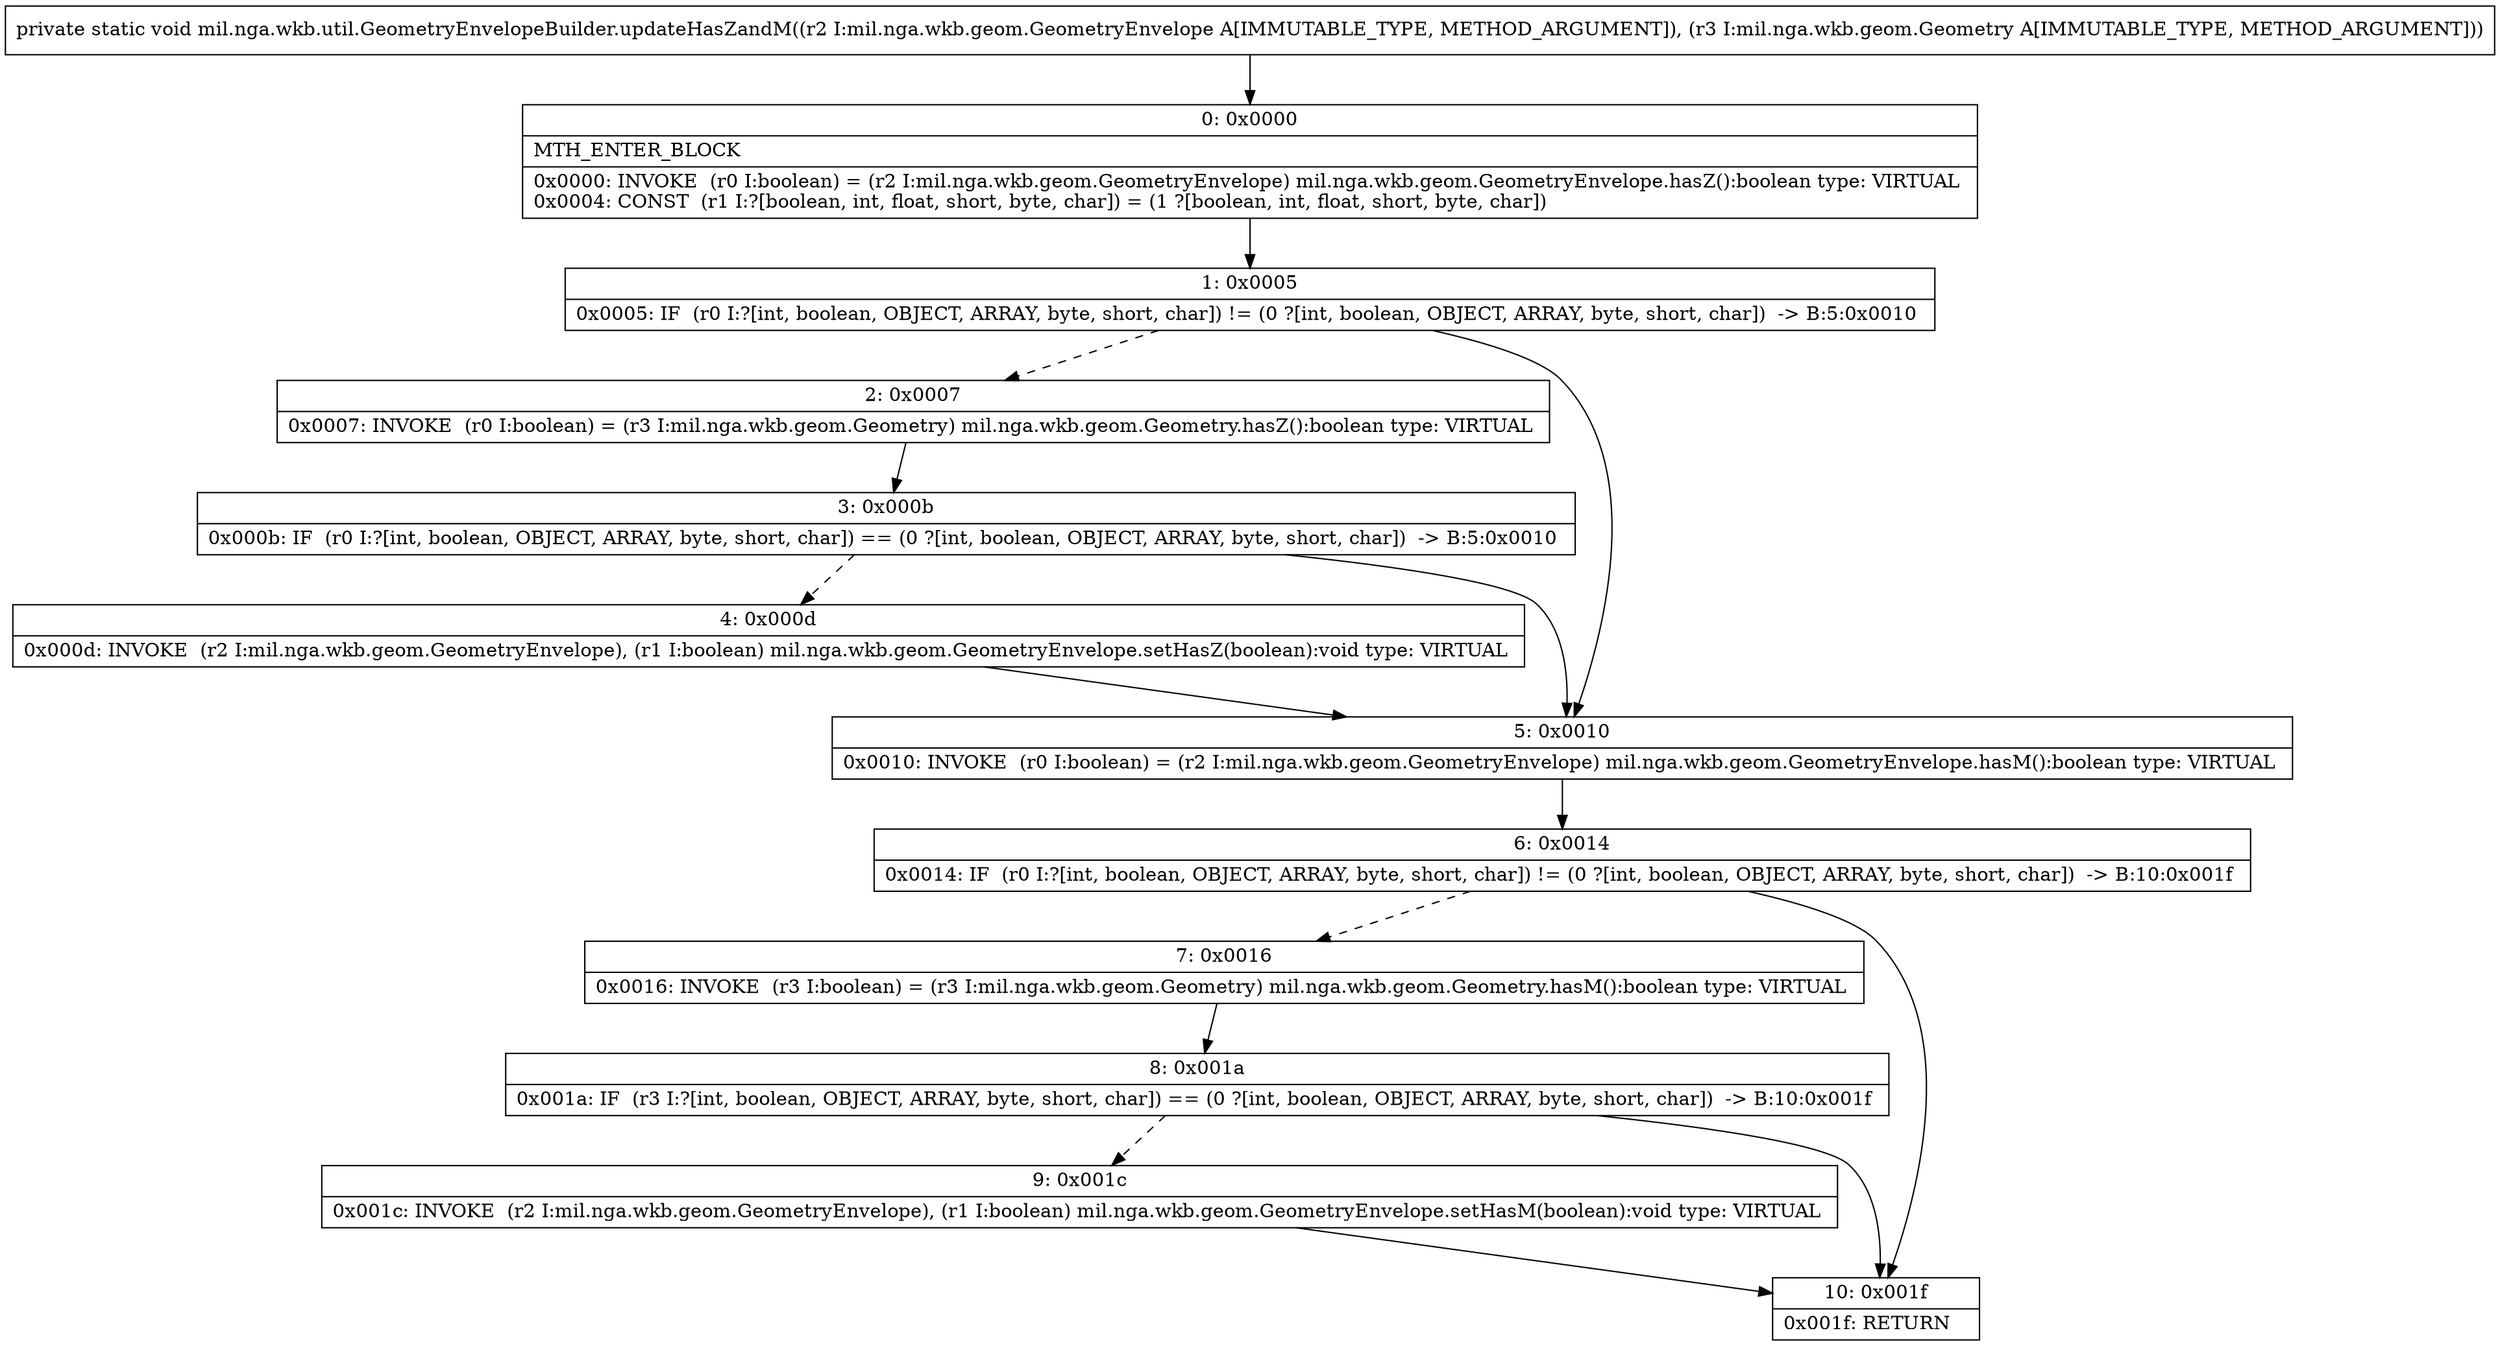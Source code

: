 digraph "CFG formil.nga.wkb.util.GeometryEnvelopeBuilder.updateHasZandM(Lmil\/nga\/wkb\/geom\/GeometryEnvelope;Lmil\/nga\/wkb\/geom\/Geometry;)V" {
Node_0 [shape=record,label="{0\:\ 0x0000|MTH_ENTER_BLOCK\l|0x0000: INVOKE  (r0 I:boolean) = (r2 I:mil.nga.wkb.geom.GeometryEnvelope) mil.nga.wkb.geom.GeometryEnvelope.hasZ():boolean type: VIRTUAL \l0x0004: CONST  (r1 I:?[boolean, int, float, short, byte, char]) = (1 ?[boolean, int, float, short, byte, char]) \l}"];
Node_1 [shape=record,label="{1\:\ 0x0005|0x0005: IF  (r0 I:?[int, boolean, OBJECT, ARRAY, byte, short, char]) != (0 ?[int, boolean, OBJECT, ARRAY, byte, short, char])  \-\> B:5:0x0010 \l}"];
Node_2 [shape=record,label="{2\:\ 0x0007|0x0007: INVOKE  (r0 I:boolean) = (r3 I:mil.nga.wkb.geom.Geometry) mil.nga.wkb.geom.Geometry.hasZ():boolean type: VIRTUAL \l}"];
Node_3 [shape=record,label="{3\:\ 0x000b|0x000b: IF  (r0 I:?[int, boolean, OBJECT, ARRAY, byte, short, char]) == (0 ?[int, boolean, OBJECT, ARRAY, byte, short, char])  \-\> B:5:0x0010 \l}"];
Node_4 [shape=record,label="{4\:\ 0x000d|0x000d: INVOKE  (r2 I:mil.nga.wkb.geom.GeometryEnvelope), (r1 I:boolean) mil.nga.wkb.geom.GeometryEnvelope.setHasZ(boolean):void type: VIRTUAL \l}"];
Node_5 [shape=record,label="{5\:\ 0x0010|0x0010: INVOKE  (r0 I:boolean) = (r2 I:mil.nga.wkb.geom.GeometryEnvelope) mil.nga.wkb.geom.GeometryEnvelope.hasM():boolean type: VIRTUAL \l}"];
Node_6 [shape=record,label="{6\:\ 0x0014|0x0014: IF  (r0 I:?[int, boolean, OBJECT, ARRAY, byte, short, char]) != (0 ?[int, boolean, OBJECT, ARRAY, byte, short, char])  \-\> B:10:0x001f \l}"];
Node_7 [shape=record,label="{7\:\ 0x0016|0x0016: INVOKE  (r3 I:boolean) = (r3 I:mil.nga.wkb.geom.Geometry) mil.nga.wkb.geom.Geometry.hasM():boolean type: VIRTUAL \l}"];
Node_8 [shape=record,label="{8\:\ 0x001a|0x001a: IF  (r3 I:?[int, boolean, OBJECT, ARRAY, byte, short, char]) == (0 ?[int, boolean, OBJECT, ARRAY, byte, short, char])  \-\> B:10:0x001f \l}"];
Node_9 [shape=record,label="{9\:\ 0x001c|0x001c: INVOKE  (r2 I:mil.nga.wkb.geom.GeometryEnvelope), (r1 I:boolean) mil.nga.wkb.geom.GeometryEnvelope.setHasM(boolean):void type: VIRTUAL \l}"];
Node_10 [shape=record,label="{10\:\ 0x001f|0x001f: RETURN   \l}"];
MethodNode[shape=record,label="{private static void mil.nga.wkb.util.GeometryEnvelopeBuilder.updateHasZandM((r2 I:mil.nga.wkb.geom.GeometryEnvelope A[IMMUTABLE_TYPE, METHOD_ARGUMENT]), (r3 I:mil.nga.wkb.geom.Geometry A[IMMUTABLE_TYPE, METHOD_ARGUMENT])) }"];
MethodNode -> Node_0;
Node_0 -> Node_1;
Node_1 -> Node_2[style=dashed];
Node_1 -> Node_5;
Node_2 -> Node_3;
Node_3 -> Node_4[style=dashed];
Node_3 -> Node_5;
Node_4 -> Node_5;
Node_5 -> Node_6;
Node_6 -> Node_7[style=dashed];
Node_6 -> Node_10;
Node_7 -> Node_8;
Node_8 -> Node_9[style=dashed];
Node_8 -> Node_10;
Node_9 -> Node_10;
}

